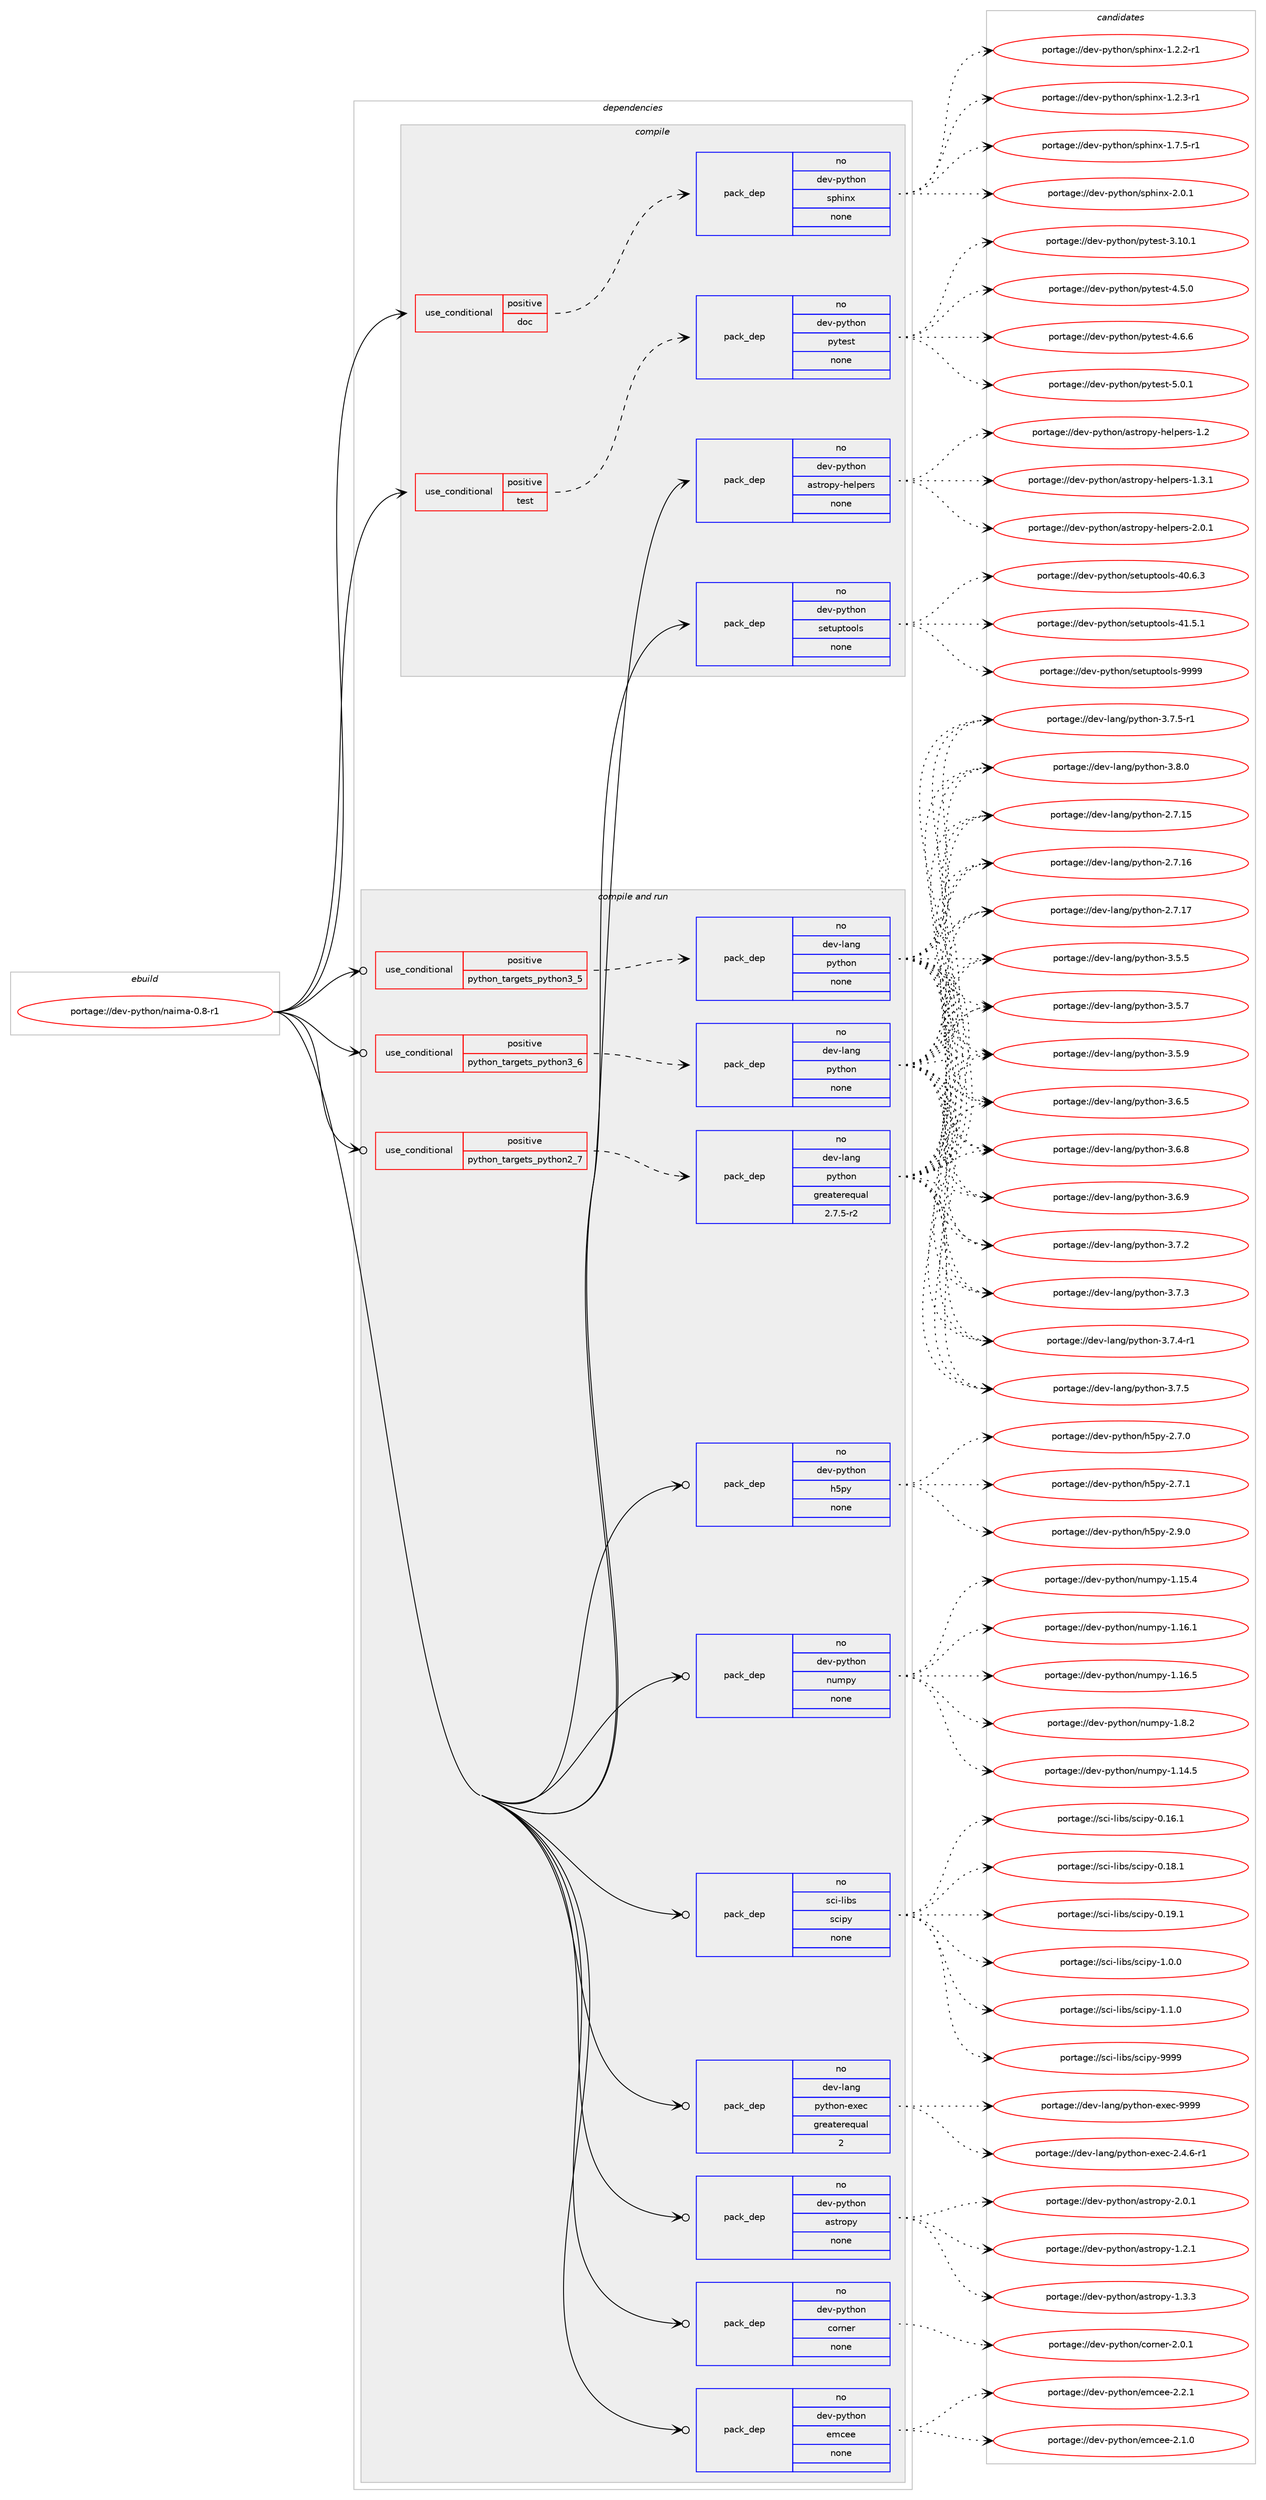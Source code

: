 digraph prolog {

# *************
# Graph options
# *************

newrank=true;
concentrate=true;
compound=true;
graph [rankdir=LR,fontname=Helvetica,fontsize=10,ranksep=1.5];#, ranksep=2.5, nodesep=0.2];
edge  [arrowhead=vee];
node  [fontname=Helvetica,fontsize=10];

# **********
# The ebuild
# **********

subgraph cluster_leftcol {
color=gray;
rank=same;
label=<<i>ebuild</i>>;
id [label="portage://dev-python/naima-0.8-r1", color=red, width=4, href="../dev-python/naima-0.8-r1.svg"];
}

# ****************
# The dependencies
# ****************

subgraph cluster_midcol {
color=gray;
label=<<i>dependencies</i>>;
subgraph cluster_compile {
fillcolor="#eeeeee";
style=filled;
label=<<i>compile</i>>;
subgraph cond32138 {
dependency150595 [label=<<TABLE BORDER="0" CELLBORDER="1" CELLSPACING="0" CELLPADDING="4"><TR><TD ROWSPAN="3" CELLPADDING="10">use_conditional</TD></TR><TR><TD>positive</TD></TR><TR><TD>doc</TD></TR></TABLE>>, shape=none, color=red];
subgraph pack115131 {
dependency150596 [label=<<TABLE BORDER="0" CELLBORDER="1" CELLSPACING="0" CELLPADDING="4" WIDTH="220"><TR><TD ROWSPAN="6" CELLPADDING="30">pack_dep</TD></TR><TR><TD WIDTH="110">no</TD></TR><TR><TD>dev-python</TD></TR><TR><TD>sphinx</TD></TR><TR><TD>none</TD></TR><TR><TD></TD></TR></TABLE>>, shape=none, color=blue];
}
dependency150595:e -> dependency150596:w [weight=20,style="dashed",arrowhead="vee"];
}
id:e -> dependency150595:w [weight=20,style="solid",arrowhead="vee"];
subgraph cond32139 {
dependency150597 [label=<<TABLE BORDER="0" CELLBORDER="1" CELLSPACING="0" CELLPADDING="4"><TR><TD ROWSPAN="3" CELLPADDING="10">use_conditional</TD></TR><TR><TD>positive</TD></TR><TR><TD>test</TD></TR></TABLE>>, shape=none, color=red];
subgraph pack115132 {
dependency150598 [label=<<TABLE BORDER="0" CELLBORDER="1" CELLSPACING="0" CELLPADDING="4" WIDTH="220"><TR><TD ROWSPAN="6" CELLPADDING="30">pack_dep</TD></TR><TR><TD WIDTH="110">no</TD></TR><TR><TD>dev-python</TD></TR><TR><TD>pytest</TD></TR><TR><TD>none</TD></TR><TR><TD></TD></TR></TABLE>>, shape=none, color=blue];
}
dependency150597:e -> dependency150598:w [weight=20,style="dashed",arrowhead="vee"];
}
id:e -> dependency150597:w [weight=20,style="solid",arrowhead="vee"];
subgraph pack115133 {
dependency150599 [label=<<TABLE BORDER="0" CELLBORDER="1" CELLSPACING="0" CELLPADDING="4" WIDTH="220"><TR><TD ROWSPAN="6" CELLPADDING="30">pack_dep</TD></TR><TR><TD WIDTH="110">no</TD></TR><TR><TD>dev-python</TD></TR><TR><TD>astropy-helpers</TD></TR><TR><TD>none</TD></TR><TR><TD></TD></TR></TABLE>>, shape=none, color=blue];
}
id:e -> dependency150599:w [weight=20,style="solid",arrowhead="vee"];
subgraph pack115134 {
dependency150600 [label=<<TABLE BORDER="0" CELLBORDER="1" CELLSPACING="0" CELLPADDING="4" WIDTH="220"><TR><TD ROWSPAN="6" CELLPADDING="30">pack_dep</TD></TR><TR><TD WIDTH="110">no</TD></TR><TR><TD>dev-python</TD></TR><TR><TD>setuptools</TD></TR><TR><TD>none</TD></TR><TR><TD></TD></TR></TABLE>>, shape=none, color=blue];
}
id:e -> dependency150600:w [weight=20,style="solid",arrowhead="vee"];
}
subgraph cluster_compileandrun {
fillcolor="#eeeeee";
style=filled;
label=<<i>compile and run</i>>;
subgraph cond32140 {
dependency150601 [label=<<TABLE BORDER="0" CELLBORDER="1" CELLSPACING="0" CELLPADDING="4"><TR><TD ROWSPAN="3" CELLPADDING="10">use_conditional</TD></TR><TR><TD>positive</TD></TR><TR><TD>python_targets_python2_7</TD></TR></TABLE>>, shape=none, color=red];
subgraph pack115135 {
dependency150602 [label=<<TABLE BORDER="0" CELLBORDER="1" CELLSPACING="0" CELLPADDING="4" WIDTH="220"><TR><TD ROWSPAN="6" CELLPADDING="30">pack_dep</TD></TR><TR><TD WIDTH="110">no</TD></TR><TR><TD>dev-lang</TD></TR><TR><TD>python</TD></TR><TR><TD>greaterequal</TD></TR><TR><TD>2.7.5-r2</TD></TR></TABLE>>, shape=none, color=blue];
}
dependency150601:e -> dependency150602:w [weight=20,style="dashed",arrowhead="vee"];
}
id:e -> dependency150601:w [weight=20,style="solid",arrowhead="odotvee"];
subgraph cond32141 {
dependency150603 [label=<<TABLE BORDER="0" CELLBORDER="1" CELLSPACING="0" CELLPADDING="4"><TR><TD ROWSPAN="3" CELLPADDING="10">use_conditional</TD></TR><TR><TD>positive</TD></TR><TR><TD>python_targets_python3_5</TD></TR></TABLE>>, shape=none, color=red];
subgraph pack115136 {
dependency150604 [label=<<TABLE BORDER="0" CELLBORDER="1" CELLSPACING="0" CELLPADDING="4" WIDTH="220"><TR><TD ROWSPAN="6" CELLPADDING="30">pack_dep</TD></TR><TR><TD WIDTH="110">no</TD></TR><TR><TD>dev-lang</TD></TR><TR><TD>python</TD></TR><TR><TD>none</TD></TR><TR><TD></TD></TR></TABLE>>, shape=none, color=blue];
}
dependency150603:e -> dependency150604:w [weight=20,style="dashed",arrowhead="vee"];
}
id:e -> dependency150603:w [weight=20,style="solid",arrowhead="odotvee"];
subgraph cond32142 {
dependency150605 [label=<<TABLE BORDER="0" CELLBORDER="1" CELLSPACING="0" CELLPADDING="4"><TR><TD ROWSPAN="3" CELLPADDING="10">use_conditional</TD></TR><TR><TD>positive</TD></TR><TR><TD>python_targets_python3_6</TD></TR></TABLE>>, shape=none, color=red];
subgraph pack115137 {
dependency150606 [label=<<TABLE BORDER="0" CELLBORDER="1" CELLSPACING="0" CELLPADDING="4" WIDTH="220"><TR><TD ROWSPAN="6" CELLPADDING="30">pack_dep</TD></TR><TR><TD WIDTH="110">no</TD></TR><TR><TD>dev-lang</TD></TR><TR><TD>python</TD></TR><TR><TD>none</TD></TR><TR><TD></TD></TR></TABLE>>, shape=none, color=blue];
}
dependency150605:e -> dependency150606:w [weight=20,style="dashed",arrowhead="vee"];
}
id:e -> dependency150605:w [weight=20,style="solid",arrowhead="odotvee"];
subgraph pack115138 {
dependency150607 [label=<<TABLE BORDER="0" CELLBORDER="1" CELLSPACING="0" CELLPADDING="4" WIDTH="220"><TR><TD ROWSPAN="6" CELLPADDING="30">pack_dep</TD></TR><TR><TD WIDTH="110">no</TD></TR><TR><TD>dev-lang</TD></TR><TR><TD>python-exec</TD></TR><TR><TD>greaterequal</TD></TR><TR><TD>2</TD></TR></TABLE>>, shape=none, color=blue];
}
id:e -> dependency150607:w [weight=20,style="solid",arrowhead="odotvee"];
subgraph pack115139 {
dependency150608 [label=<<TABLE BORDER="0" CELLBORDER="1" CELLSPACING="0" CELLPADDING="4" WIDTH="220"><TR><TD ROWSPAN="6" CELLPADDING="30">pack_dep</TD></TR><TR><TD WIDTH="110">no</TD></TR><TR><TD>dev-python</TD></TR><TR><TD>astropy</TD></TR><TR><TD>none</TD></TR><TR><TD></TD></TR></TABLE>>, shape=none, color=blue];
}
id:e -> dependency150608:w [weight=20,style="solid",arrowhead="odotvee"];
subgraph pack115140 {
dependency150609 [label=<<TABLE BORDER="0" CELLBORDER="1" CELLSPACING="0" CELLPADDING="4" WIDTH="220"><TR><TD ROWSPAN="6" CELLPADDING="30">pack_dep</TD></TR><TR><TD WIDTH="110">no</TD></TR><TR><TD>dev-python</TD></TR><TR><TD>corner</TD></TR><TR><TD>none</TD></TR><TR><TD></TD></TR></TABLE>>, shape=none, color=blue];
}
id:e -> dependency150609:w [weight=20,style="solid",arrowhead="odotvee"];
subgraph pack115141 {
dependency150610 [label=<<TABLE BORDER="0" CELLBORDER="1" CELLSPACING="0" CELLPADDING="4" WIDTH="220"><TR><TD ROWSPAN="6" CELLPADDING="30">pack_dep</TD></TR><TR><TD WIDTH="110">no</TD></TR><TR><TD>dev-python</TD></TR><TR><TD>emcee</TD></TR><TR><TD>none</TD></TR><TR><TD></TD></TR></TABLE>>, shape=none, color=blue];
}
id:e -> dependency150610:w [weight=20,style="solid",arrowhead="odotvee"];
subgraph pack115142 {
dependency150611 [label=<<TABLE BORDER="0" CELLBORDER="1" CELLSPACING="0" CELLPADDING="4" WIDTH="220"><TR><TD ROWSPAN="6" CELLPADDING="30">pack_dep</TD></TR><TR><TD WIDTH="110">no</TD></TR><TR><TD>dev-python</TD></TR><TR><TD>h5py</TD></TR><TR><TD>none</TD></TR><TR><TD></TD></TR></TABLE>>, shape=none, color=blue];
}
id:e -> dependency150611:w [weight=20,style="solid",arrowhead="odotvee"];
subgraph pack115143 {
dependency150612 [label=<<TABLE BORDER="0" CELLBORDER="1" CELLSPACING="0" CELLPADDING="4" WIDTH="220"><TR><TD ROWSPAN="6" CELLPADDING="30">pack_dep</TD></TR><TR><TD WIDTH="110">no</TD></TR><TR><TD>dev-python</TD></TR><TR><TD>numpy</TD></TR><TR><TD>none</TD></TR><TR><TD></TD></TR></TABLE>>, shape=none, color=blue];
}
id:e -> dependency150612:w [weight=20,style="solid",arrowhead="odotvee"];
subgraph pack115144 {
dependency150613 [label=<<TABLE BORDER="0" CELLBORDER="1" CELLSPACING="0" CELLPADDING="4" WIDTH="220"><TR><TD ROWSPAN="6" CELLPADDING="30">pack_dep</TD></TR><TR><TD WIDTH="110">no</TD></TR><TR><TD>sci-libs</TD></TR><TR><TD>scipy</TD></TR><TR><TD>none</TD></TR><TR><TD></TD></TR></TABLE>>, shape=none, color=blue];
}
id:e -> dependency150613:w [weight=20,style="solid",arrowhead="odotvee"];
}
subgraph cluster_run {
fillcolor="#eeeeee";
style=filled;
label=<<i>run</i>>;
}
}

# **************
# The candidates
# **************

subgraph cluster_choices {
rank=same;
color=gray;
label=<<i>candidates</i>>;

subgraph choice115131 {
color=black;
nodesep=1;
choiceportage10010111845112121116104111110471151121041051101204549465046504511449 [label="portage://dev-python/sphinx-1.2.2-r1", color=red, width=4,href="../dev-python/sphinx-1.2.2-r1.svg"];
choiceportage10010111845112121116104111110471151121041051101204549465046514511449 [label="portage://dev-python/sphinx-1.2.3-r1", color=red, width=4,href="../dev-python/sphinx-1.2.3-r1.svg"];
choiceportage10010111845112121116104111110471151121041051101204549465546534511449 [label="portage://dev-python/sphinx-1.7.5-r1", color=red, width=4,href="../dev-python/sphinx-1.7.5-r1.svg"];
choiceportage1001011184511212111610411111047115112104105110120455046484649 [label="portage://dev-python/sphinx-2.0.1", color=red, width=4,href="../dev-python/sphinx-2.0.1.svg"];
dependency150596:e -> choiceportage10010111845112121116104111110471151121041051101204549465046504511449:w [style=dotted,weight="100"];
dependency150596:e -> choiceportage10010111845112121116104111110471151121041051101204549465046514511449:w [style=dotted,weight="100"];
dependency150596:e -> choiceportage10010111845112121116104111110471151121041051101204549465546534511449:w [style=dotted,weight="100"];
dependency150596:e -> choiceportage1001011184511212111610411111047115112104105110120455046484649:w [style=dotted,weight="100"];
}
subgraph choice115132 {
color=black;
nodesep=1;
choiceportage100101118451121211161041111104711212111610111511645514649484649 [label="portage://dev-python/pytest-3.10.1", color=red, width=4,href="../dev-python/pytest-3.10.1.svg"];
choiceportage1001011184511212111610411111047112121116101115116455246534648 [label="portage://dev-python/pytest-4.5.0", color=red, width=4,href="../dev-python/pytest-4.5.0.svg"];
choiceportage1001011184511212111610411111047112121116101115116455246544654 [label="portage://dev-python/pytest-4.6.6", color=red, width=4,href="../dev-python/pytest-4.6.6.svg"];
choiceportage1001011184511212111610411111047112121116101115116455346484649 [label="portage://dev-python/pytest-5.0.1", color=red, width=4,href="../dev-python/pytest-5.0.1.svg"];
dependency150598:e -> choiceportage100101118451121211161041111104711212111610111511645514649484649:w [style=dotted,weight="100"];
dependency150598:e -> choiceportage1001011184511212111610411111047112121116101115116455246534648:w [style=dotted,weight="100"];
dependency150598:e -> choiceportage1001011184511212111610411111047112121116101115116455246544654:w [style=dotted,weight="100"];
dependency150598:e -> choiceportage1001011184511212111610411111047112121116101115116455346484649:w [style=dotted,weight="100"];
}
subgraph choice115133 {
color=black;
nodesep=1;
choiceportage1001011184511212111610411111047971151161141111121214510410110811210111411545494650 [label="portage://dev-python/astropy-helpers-1.2", color=red, width=4,href="../dev-python/astropy-helpers-1.2.svg"];
choiceportage10010111845112121116104111110479711511611411111212145104101108112101114115454946514649 [label="portage://dev-python/astropy-helpers-1.3.1", color=red, width=4,href="../dev-python/astropy-helpers-1.3.1.svg"];
choiceportage10010111845112121116104111110479711511611411111212145104101108112101114115455046484649 [label="portage://dev-python/astropy-helpers-2.0.1", color=red, width=4,href="../dev-python/astropy-helpers-2.0.1.svg"];
dependency150599:e -> choiceportage1001011184511212111610411111047971151161141111121214510410110811210111411545494650:w [style=dotted,weight="100"];
dependency150599:e -> choiceportage10010111845112121116104111110479711511611411111212145104101108112101114115454946514649:w [style=dotted,weight="100"];
dependency150599:e -> choiceportage10010111845112121116104111110479711511611411111212145104101108112101114115455046484649:w [style=dotted,weight="100"];
}
subgraph choice115134 {
color=black;
nodesep=1;
choiceportage100101118451121211161041111104711510111611711211611111110811545524846544651 [label="portage://dev-python/setuptools-40.6.3", color=red, width=4,href="../dev-python/setuptools-40.6.3.svg"];
choiceportage100101118451121211161041111104711510111611711211611111110811545524946534649 [label="portage://dev-python/setuptools-41.5.1", color=red, width=4,href="../dev-python/setuptools-41.5.1.svg"];
choiceportage10010111845112121116104111110471151011161171121161111111081154557575757 [label="portage://dev-python/setuptools-9999", color=red, width=4,href="../dev-python/setuptools-9999.svg"];
dependency150600:e -> choiceportage100101118451121211161041111104711510111611711211611111110811545524846544651:w [style=dotted,weight="100"];
dependency150600:e -> choiceportage100101118451121211161041111104711510111611711211611111110811545524946534649:w [style=dotted,weight="100"];
dependency150600:e -> choiceportage10010111845112121116104111110471151011161171121161111111081154557575757:w [style=dotted,weight="100"];
}
subgraph choice115135 {
color=black;
nodesep=1;
choiceportage10010111845108971101034711212111610411111045504655464953 [label="portage://dev-lang/python-2.7.15", color=red, width=4,href="../dev-lang/python-2.7.15.svg"];
choiceportage10010111845108971101034711212111610411111045504655464954 [label="portage://dev-lang/python-2.7.16", color=red, width=4,href="../dev-lang/python-2.7.16.svg"];
choiceportage10010111845108971101034711212111610411111045504655464955 [label="portage://dev-lang/python-2.7.17", color=red, width=4,href="../dev-lang/python-2.7.17.svg"];
choiceportage100101118451089711010347112121116104111110455146534653 [label="portage://dev-lang/python-3.5.5", color=red, width=4,href="../dev-lang/python-3.5.5.svg"];
choiceportage100101118451089711010347112121116104111110455146534655 [label="portage://dev-lang/python-3.5.7", color=red, width=4,href="../dev-lang/python-3.5.7.svg"];
choiceportage100101118451089711010347112121116104111110455146534657 [label="portage://dev-lang/python-3.5.9", color=red, width=4,href="../dev-lang/python-3.5.9.svg"];
choiceportage100101118451089711010347112121116104111110455146544653 [label="portage://dev-lang/python-3.6.5", color=red, width=4,href="../dev-lang/python-3.6.5.svg"];
choiceportage100101118451089711010347112121116104111110455146544656 [label="portage://dev-lang/python-3.6.8", color=red, width=4,href="../dev-lang/python-3.6.8.svg"];
choiceportage100101118451089711010347112121116104111110455146544657 [label="portage://dev-lang/python-3.6.9", color=red, width=4,href="../dev-lang/python-3.6.9.svg"];
choiceportage100101118451089711010347112121116104111110455146554650 [label="portage://dev-lang/python-3.7.2", color=red, width=4,href="../dev-lang/python-3.7.2.svg"];
choiceportage100101118451089711010347112121116104111110455146554651 [label="portage://dev-lang/python-3.7.3", color=red, width=4,href="../dev-lang/python-3.7.3.svg"];
choiceportage1001011184510897110103471121211161041111104551465546524511449 [label="portage://dev-lang/python-3.7.4-r1", color=red, width=4,href="../dev-lang/python-3.7.4-r1.svg"];
choiceportage100101118451089711010347112121116104111110455146554653 [label="portage://dev-lang/python-3.7.5", color=red, width=4,href="../dev-lang/python-3.7.5.svg"];
choiceportage1001011184510897110103471121211161041111104551465546534511449 [label="portage://dev-lang/python-3.7.5-r1", color=red, width=4,href="../dev-lang/python-3.7.5-r1.svg"];
choiceportage100101118451089711010347112121116104111110455146564648 [label="portage://dev-lang/python-3.8.0", color=red, width=4,href="../dev-lang/python-3.8.0.svg"];
dependency150602:e -> choiceportage10010111845108971101034711212111610411111045504655464953:w [style=dotted,weight="100"];
dependency150602:e -> choiceportage10010111845108971101034711212111610411111045504655464954:w [style=dotted,weight="100"];
dependency150602:e -> choiceportage10010111845108971101034711212111610411111045504655464955:w [style=dotted,weight="100"];
dependency150602:e -> choiceportage100101118451089711010347112121116104111110455146534653:w [style=dotted,weight="100"];
dependency150602:e -> choiceportage100101118451089711010347112121116104111110455146534655:w [style=dotted,weight="100"];
dependency150602:e -> choiceportage100101118451089711010347112121116104111110455146534657:w [style=dotted,weight="100"];
dependency150602:e -> choiceportage100101118451089711010347112121116104111110455146544653:w [style=dotted,weight="100"];
dependency150602:e -> choiceportage100101118451089711010347112121116104111110455146544656:w [style=dotted,weight="100"];
dependency150602:e -> choiceportage100101118451089711010347112121116104111110455146544657:w [style=dotted,weight="100"];
dependency150602:e -> choiceportage100101118451089711010347112121116104111110455146554650:w [style=dotted,weight="100"];
dependency150602:e -> choiceportage100101118451089711010347112121116104111110455146554651:w [style=dotted,weight="100"];
dependency150602:e -> choiceportage1001011184510897110103471121211161041111104551465546524511449:w [style=dotted,weight="100"];
dependency150602:e -> choiceportage100101118451089711010347112121116104111110455146554653:w [style=dotted,weight="100"];
dependency150602:e -> choiceportage1001011184510897110103471121211161041111104551465546534511449:w [style=dotted,weight="100"];
dependency150602:e -> choiceportage100101118451089711010347112121116104111110455146564648:w [style=dotted,weight="100"];
}
subgraph choice115136 {
color=black;
nodesep=1;
choiceportage10010111845108971101034711212111610411111045504655464953 [label="portage://dev-lang/python-2.7.15", color=red, width=4,href="../dev-lang/python-2.7.15.svg"];
choiceportage10010111845108971101034711212111610411111045504655464954 [label="portage://dev-lang/python-2.7.16", color=red, width=4,href="../dev-lang/python-2.7.16.svg"];
choiceportage10010111845108971101034711212111610411111045504655464955 [label="portage://dev-lang/python-2.7.17", color=red, width=4,href="../dev-lang/python-2.7.17.svg"];
choiceportage100101118451089711010347112121116104111110455146534653 [label="portage://dev-lang/python-3.5.5", color=red, width=4,href="../dev-lang/python-3.5.5.svg"];
choiceportage100101118451089711010347112121116104111110455146534655 [label="portage://dev-lang/python-3.5.7", color=red, width=4,href="../dev-lang/python-3.5.7.svg"];
choiceportage100101118451089711010347112121116104111110455146534657 [label="portage://dev-lang/python-3.5.9", color=red, width=4,href="../dev-lang/python-3.5.9.svg"];
choiceportage100101118451089711010347112121116104111110455146544653 [label="portage://dev-lang/python-3.6.5", color=red, width=4,href="../dev-lang/python-3.6.5.svg"];
choiceportage100101118451089711010347112121116104111110455146544656 [label="portage://dev-lang/python-3.6.8", color=red, width=4,href="../dev-lang/python-3.6.8.svg"];
choiceportage100101118451089711010347112121116104111110455146544657 [label="portage://dev-lang/python-3.6.9", color=red, width=4,href="../dev-lang/python-3.6.9.svg"];
choiceportage100101118451089711010347112121116104111110455146554650 [label="portage://dev-lang/python-3.7.2", color=red, width=4,href="../dev-lang/python-3.7.2.svg"];
choiceportage100101118451089711010347112121116104111110455146554651 [label="portage://dev-lang/python-3.7.3", color=red, width=4,href="../dev-lang/python-3.7.3.svg"];
choiceportage1001011184510897110103471121211161041111104551465546524511449 [label="portage://dev-lang/python-3.7.4-r1", color=red, width=4,href="../dev-lang/python-3.7.4-r1.svg"];
choiceportage100101118451089711010347112121116104111110455146554653 [label="portage://dev-lang/python-3.7.5", color=red, width=4,href="../dev-lang/python-3.7.5.svg"];
choiceportage1001011184510897110103471121211161041111104551465546534511449 [label="portage://dev-lang/python-3.7.5-r1", color=red, width=4,href="../dev-lang/python-3.7.5-r1.svg"];
choiceportage100101118451089711010347112121116104111110455146564648 [label="portage://dev-lang/python-3.8.0", color=red, width=4,href="../dev-lang/python-3.8.0.svg"];
dependency150604:e -> choiceportage10010111845108971101034711212111610411111045504655464953:w [style=dotted,weight="100"];
dependency150604:e -> choiceportage10010111845108971101034711212111610411111045504655464954:w [style=dotted,weight="100"];
dependency150604:e -> choiceportage10010111845108971101034711212111610411111045504655464955:w [style=dotted,weight="100"];
dependency150604:e -> choiceportage100101118451089711010347112121116104111110455146534653:w [style=dotted,weight="100"];
dependency150604:e -> choiceportage100101118451089711010347112121116104111110455146534655:w [style=dotted,weight="100"];
dependency150604:e -> choiceportage100101118451089711010347112121116104111110455146534657:w [style=dotted,weight="100"];
dependency150604:e -> choiceportage100101118451089711010347112121116104111110455146544653:w [style=dotted,weight="100"];
dependency150604:e -> choiceportage100101118451089711010347112121116104111110455146544656:w [style=dotted,weight="100"];
dependency150604:e -> choiceportage100101118451089711010347112121116104111110455146544657:w [style=dotted,weight="100"];
dependency150604:e -> choiceportage100101118451089711010347112121116104111110455146554650:w [style=dotted,weight="100"];
dependency150604:e -> choiceportage100101118451089711010347112121116104111110455146554651:w [style=dotted,weight="100"];
dependency150604:e -> choiceportage1001011184510897110103471121211161041111104551465546524511449:w [style=dotted,weight="100"];
dependency150604:e -> choiceportage100101118451089711010347112121116104111110455146554653:w [style=dotted,weight="100"];
dependency150604:e -> choiceportage1001011184510897110103471121211161041111104551465546534511449:w [style=dotted,weight="100"];
dependency150604:e -> choiceportage100101118451089711010347112121116104111110455146564648:w [style=dotted,weight="100"];
}
subgraph choice115137 {
color=black;
nodesep=1;
choiceportage10010111845108971101034711212111610411111045504655464953 [label="portage://dev-lang/python-2.7.15", color=red, width=4,href="../dev-lang/python-2.7.15.svg"];
choiceportage10010111845108971101034711212111610411111045504655464954 [label="portage://dev-lang/python-2.7.16", color=red, width=4,href="../dev-lang/python-2.7.16.svg"];
choiceportage10010111845108971101034711212111610411111045504655464955 [label="portage://dev-lang/python-2.7.17", color=red, width=4,href="../dev-lang/python-2.7.17.svg"];
choiceportage100101118451089711010347112121116104111110455146534653 [label="portage://dev-lang/python-3.5.5", color=red, width=4,href="../dev-lang/python-3.5.5.svg"];
choiceportage100101118451089711010347112121116104111110455146534655 [label="portage://dev-lang/python-3.5.7", color=red, width=4,href="../dev-lang/python-3.5.7.svg"];
choiceportage100101118451089711010347112121116104111110455146534657 [label="portage://dev-lang/python-3.5.9", color=red, width=4,href="../dev-lang/python-3.5.9.svg"];
choiceportage100101118451089711010347112121116104111110455146544653 [label="portage://dev-lang/python-3.6.5", color=red, width=4,href="../dev-lang/python-3.6.5.svg"];
choiceportage100101118451089711010347112121116104111110455146544656 [label="portage://dev-lang/python-3.6.8", color=red, width=4,href="../dev-lang/python-3.6.8.svg"];
choiceportage100101118451089711010347112121116104111110455146544657 [label="portage://dev-lang/python-3.6.9", color=red, width=4,href="../dev-lang/python-3.6.9.svg"];
choiceportage100101118451089711010347112121116104111110455146554650 [label="portage://dev-lang/python-3.7.2", color=red, width=4,href="../dev-lang/python-3.7.2.svg"];
choiceportage100101118451089711010347112121116104111110455146554651 [label="portage://dev-lang/python-3.7.3", color=red, width=4,href="../dev-lang/python-3.7.3.svg"];
choiceportage1001011184510897110103471121211161041111104551465546524511449 [label="portage://dev-lang/python-3.7.4-r1", color=red, width=4,href="../dev-lang/python-3.7.4-r1.svg"];
choiceportage100101118451089711010347112121116104111110455146554653 [label="portage://dev-lang/python-3.7.5", color=red, width=4,href="../dev-lang/python-3.7.5.svg"];
choiceportage1001011184510897110103471121211161041111104551465546534511449 [label="portage://dev-lang/python-3.7.5-r1", color=red, width=4,href="../dev-lang/python-3.7.5-r1.svg"];
choiceportage100101118451089711010347112121116104111110455146564648 [label="portage://dev-lang/python-3.8.0", color=red, width=4,href="../dev-lang/python-3.8.0.svg"];
dependency150606:e -> choiceportage10010111845108971101034711212111610411111045504655464953:w [style=dotted,weight="100"];
dependency150606:e -> choiceportage10010111845108971101034711212111610411111045504655464954:w [style=dotted,weight="100"];
dependency150606:e -> choiceportage10010111845108971101034711212111610411111045504655464955:w [style=dotted,weight="100"];
dependency150606:e -> choiceportage100101118451089711010347112121116104111110455146534653:w [style=dotted,weight="100"];
dependency150606:e -> choiceportage100101118451089711010347112121116104111110455146534655:w [style=dotted,weight="100"];
dependency150606:e -> choiceportage100101118451089711010347112121116104111110455146534657:w [style=dotted,weight="100"];
dependency150606:e -> choiceportage100101118451089711010347112121116104111110455146544653:w [style=dotted,weight="100"];
dependency150606:e -> choiceportage100101118451089711010347112121116104111110455146544656:w [style=dotted,weight="100"];
dependency150606:e -> choiceportage100101118451089711010347112121116104111110455146544657:w [style=dotted,weight="100"];
dependency150606:e -> choiceportage100101118451089711010347112121116104111110455146554650:w [style=dotted,weight="100"];
dependency150606:e -> choiceportage100101118451089711010347112121116104111110455146554651:w [style=dotted,weight="100"];
dependency150606:e -> choiceportage1001011184510897110103471121211161041111104551465546524511449:w [style=dotted,weight="100"];
dependency150606:e -> choiceportage100101118451089711010347112121116104111110455146554653:w [style=dotted,weight="100"];
dependency150606:e -> choiceportage1001011184510897110103471121211161041111104551465546534511449:w [style=dotted,weight="100"];
dependency150606:e -> choiceportage100101118451089711010347112121116104111110455146564648:w [style=dotted,weight="100"];
}
subgraph choice115138 {
color=black;
nodesep=1;
choiceportage10010111845108971101034711212111610411111045101120101994550465246544511449 [label="portage://dev-lang/python-exec-2.4.6-r1", color=red, width=4,href="../dev-lang/python-exec-2.4.6-r1.svg"];
choiceportage10010111845108971101034711212111610411111045101120101994557575757 [label="portage://dev-lang/python-exec-9999", color=red, width=4,href="../dev-lang/python-exec-9999.svg"];
dependency150607:e -> choiceportage10010111845108971101034711212111610411111045101120101994550465246544511449:w [style=dotted,weight="100"];
dependency150607:e -> choiceportage10010111845108971101034711212111610411111045101120101994557575757:w [style=dotted,weight="100"];
}
subgraph choice115139 {
color=black;
nodesep=1;
choiceportage100101118451121211161041111104797115116114111112121454946504649 [label="portage://dev-python/astropy-1.2.1", color=red, width=4,href="../dev-python/astropy-1.2.1.svg"];
choiceportage100101118451121211161041111104797115116114111112121454946514651 [label="portage://dev-python/astropy-1.3.3", color=red, width=4,href="../dev-python/astropy-1.3.3.svg"];
choiceportage100101118451121211161041111104797115116114111112121455046484649 [label="portage://dev-python/astropy-2.0.1", color=red, width=4,href="../dev-python/astropy-2.0.1.svg"];
dependency150608:e -> choiceportage100101118451121211161041111104797115116114111112121454946504649:w [style=dotted,weight="100"];
dependency150608:e -> choiceportage100101118451121211161041111104797115116114111112121454946514651:w [style=dotted,weight="100"];
dependency150608:e -> choiceportage100101118451121211161041111104797115116114111112121455046484649:w [style=dotted,weight="100"];
}
subgraph choice115140 {
color=black;
nodesep=1;
choiceportage100101118451121211161041111104799111114110101114455046484649 [label="portage://dev-python/corner-2.0.1", color=red, width=4,href="../dev-python/corner-2.0.1.svg"];
dependency150609:e -> choiceportage100101118451121211161041111104799111114110101114455046484649:w [style=dotted,weight="100"];
}
subgraph choice115141 {
color=black;
nodesep=1;
choiceportage100101118451121211161041111104710110999101101455046494648 [label="portage://dev-python/emcee-2.1.0", color=red, width=4,href="../dev-python/emcee-2.1.0.svg"];
choiceportage100101118451121211161041111104710110999101101455046504649 [label="portage://dev-python/emcee-2.2.1", color=red, width=4,href="../dev-python/emcee-2.2.1.svg"];
dependency150610:e -> choiceportage100101118451121211161041111104710110999101101455046494648:w [style=dotted,weight="100"];
dependency150610:e -> choiceportage100101118451121211161041111104710110999101101455046504649:w [style=dotted,weight="100"];
}
subgraph choice115142 {
color=black;
nodesep=1;
choiceportage100101118451121211161041111104710453112121455046554648 [label="portage://dev-python/h5py-2.7.0", color=red, width=4,href="../dev-python/h5py-2.7.0.svg"];
choiceportage100101118451121211161041111104710453112121455046554649 [label="portage://dev-python/h5py-2.7.1", color=red, width=4,href="../dev-python/h5py-2.7.1.svg"];
choiceportage100101118451121211161041111104710453112121455046574648 [label="portage://dev-python/h5py-2.9.0", color=red, width=4,href="../dev-python/h5py-2.9.0.svg"];
dependency150611:e -> choiceportage100101118451121211161041111104710453112121455046554648:w [style=dotted,weight="100"];
dependency150611:e -> choiceportage100101118451121211161041111104710453112121455046554649:w [style=dotted,weight="100"];
dependency150611:e -> choiceportage100101118451121211161041111104710453112121455046574648:w [style=dotted,weight="100"];
}
subgraph choice115143 {
color=black;
nodesep=1;
choiceportage100101118451121211161041111104711011710911212145494649524653 [label="portage://dev-python/numpy-1.14.5", color=red, width=4,href="../dev-python/numpy-1.14.5.svg"];
choiceportage100101118451121211161041111104711011710911212145494649534652 [label="portage://dev-python/numpy-1.15.4", color=red, width=4,href="../dev-python/numpy-1.15.4.svg"];
choiceportage100101118451121211161041111104711011710911212145494649544649 [label="portage://dev-python/numpy-1.16.1", color=red, width=4,href="../dev-python/numpy-1.16.1.svg"];
choiceportage100101118451121211161041111104711011710911212145494649544653 [label="portage://dev-python/numpy-1.16.5", color=red, width=4,href="../dev-python/numpy-1.16.5.svg"];
choiceportage1001011184511212111610411111047110117109112121454946564650 [label="portage://dev-python/numpy-1.8.2", color=red, width=4,href="../dev-python/numpy-1.8.2.svg"];
dependency150612:e -> choiceportage100101118451121211161041111104711011710911212145494649524653:w [style=dotted,weight="100"];
dependency150612:e -> choiceportage100101118451121211161041111104711011710911212145494649534652:w [style=dotted,weight="100"];
dependency150612:e -> choiceportage100101118451121211161041111104711011710911212145494649544649:w [style=dotted,weight="100"];
dependency150612:e -> choiceportage100101118451121211161041111104711011710911212145494649544653:w [style=dotted,weight="100"];
dependency150612:e -> choiceportage1001011184511212111610411111047110117109112121454946564650:w [style=dotted,weight="100"];
}
subgraph choice115144 {
color=black;
nodesep=1;
choiceportage115991054510810598115471159910511212145484649544649 [label="portage://sci-libs/scipy-0.16.1", color=red, width=4,href="../sci-libs/scipy-0.16.1.svg"];
choiceportage115991054510810598115471159910511212145484649564649 [label="portage://sci-libs/scipy-0.18.1", color=red, width=4,href="../sci-libs/scipy-0.18.1.svg"];
choiceportage115991054510810598115471159910511212145484649574649 [label="portage://sci-libs/scipy-0.19.1", color=red, width=4,href="../sci-libs/scipy-0.19.1.svg"];
choiceportage1159910545108105981154711599105112121454946484648 [label="portage://sci-libs/scipy-1.0.0", color=red, width=4,href="../sci-libs/scipy-1.0.0.svg"];
choiceportage1159910545108105981154711599105112121454946494648 [label="portage://sci-libs/scipy-1.1.0", color=red, width=4,href="../sci-libs/scipy-1.1.0.svg"];
choiceportage11599105451081059811547115991051121214557575757 [label="portage://sci-libs/scipy-9999", color=red, width=4,href="../sci-libs/scipy-9999.svg"];
dependency150613:e -> choiceportage115991054510810598115471159910511212145484649544649:w [style=dotted,weight="100"];
dependency150613:e -> choiceportage115991054510810598115471159910511212145484649564649:w [style=dotted,weight="100"];
dependency150613:e -> choiceportage115991054510810598115471159910511212145484649574649:w [style=dotted,weight="100"];
dependency150613:e -> choiceportage1159910545108105981154711599105112121454946484648:w [style=dotted,weight="100"];
dependency150613:e -> choiceportage1159910545108105981154711599105112121454946494648:w [style=dotted,weight="100"];
dependency150613:e -> choiceportage11599105451081059811547115991051121214557575757:w [style=dotted,weight="100"];
}
}

}
